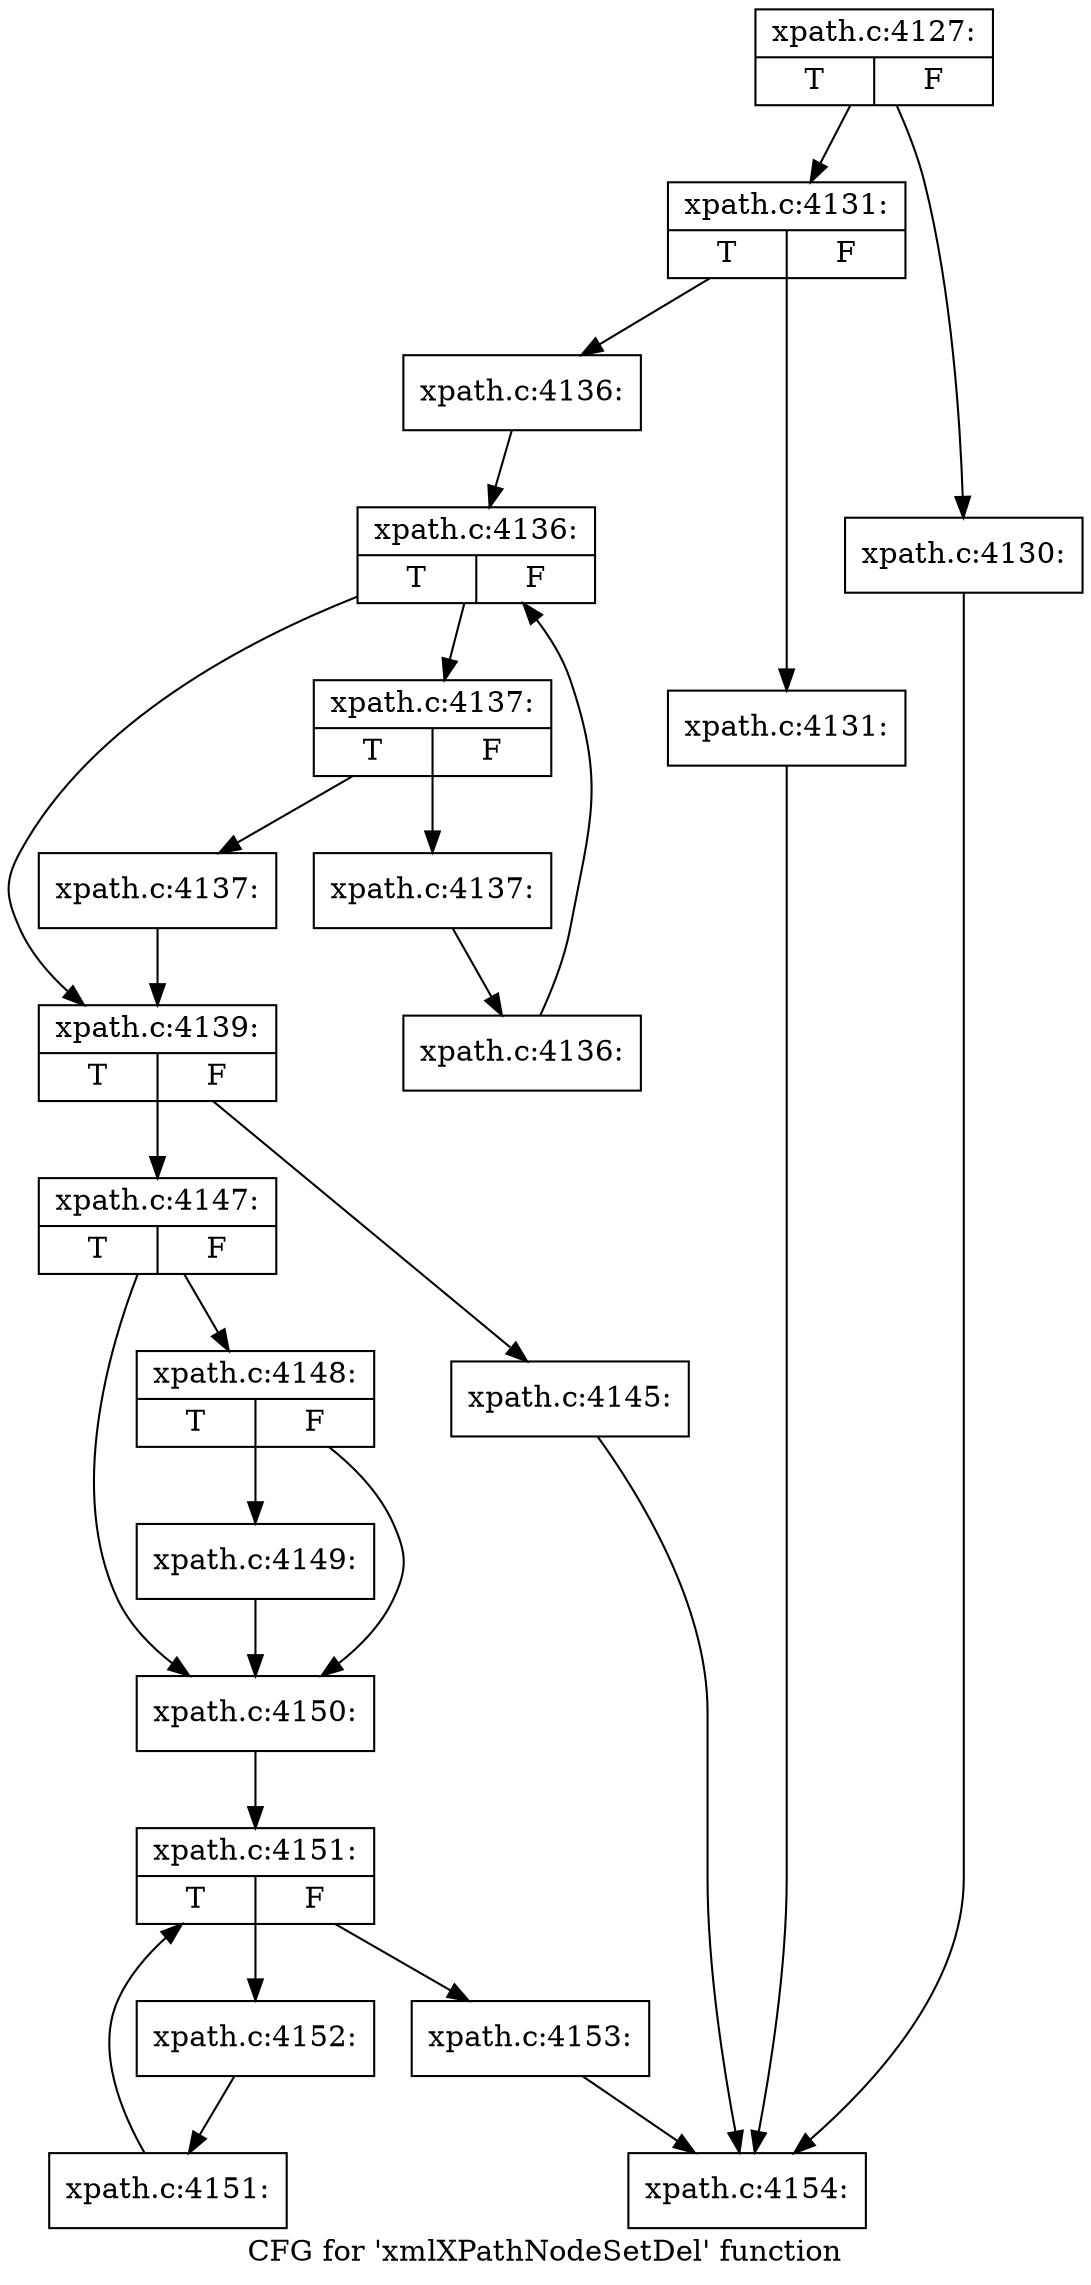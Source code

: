 digraph "CFG for 'xmlXPathNodeSetDel' function" {
	label="CFG for 'xmlXPathNodeSetDel' function";

	Node0x4777730 [shape=record,label="{xpath.c:4127:|{<s0>T|<s1>F}}"];
	Node0x4777730 -> Node0x48042a0;
	Node0x4777730 -> Node0x48042f0;
	Node0x48042a0 [shape=record,label="{xpath.c:4130:}"];
	Node0x48042a0 -> Node0x4803a60;
	Node0x48042f0 [shape=record,label="{xpath.c:4131:|{<s0>T|<s1>F}}"];
	Node0x48042f0 -> Node0x48046a0;
	Node0x48042f0 -> Node0x48046f0;
	Node0x48046a0 [shape=record,label="{xpath.c:4131:}"];
	Node0x48046a0 -> Node0x4803a60;
	Node0x48046f0 [shape=record,label="{xpath.c:4136:}"];
	Node0x48046f0 -> Node0x4804bd0;
	Node0x4804bd0 [shape=record,label="{xpath.c:4136:|{<s0>T|<s1>F}}"];
	Node0x4804bd0 -> Node0x4804eb0;
	Node0x4804bd0 -> Node0x4804a30;
	Node0x4804eb0 [shape=record,label="{xpath.c:4137:|{<s0>T|<s1>F}}"];
	Node0x4804eb0 -> Node0x4805310;
	Node0x4804eb0 -> Node0x4805360;
	Node0x4805310 [shape=record,label="{xpath.c:4137:}"];
	Node0x4805310 -> Node0x4804a30;
	Node0x4805360 [shape=record,label="{xpath.c:4137:}"];
	Node0x4805360 -> Node0x4804e20;
	Node0x4804e20 [shape=record,label="{xpath.c:4136:}"];
	Node0x4804e20 -> Node0x4804bd0;
	Node0x4804a30 [shape=record,label="{xpath.c:4139:|{<s0>T|<s1>F}}"];
	Node0x4804a30 -> Node0x4805c80;
	Node0x4804a30 -> Node0x4805cd0;
	Node0x4805c80 [shape=record,label="{xpath.c:4145:}"];
	Node0x4805c80 -> Node0x4803a60;
	Node0x4805cd0 [shape=record,label="{xpath.c:4147:|{<s0>T|<s1>F}}"];
	Node0x4805cd0 -> Node0x4806380;
	Node0x4805cd0 -> Node0x4806330;
	Node0x4806380 [shape=record,label="{xpath.c:4148:|{<s0>T|<s1>F}}"];
	Node0x4806380 -> Node0x48062e0;
	Node0x4806380 -> Node0x4806330;
	Node0x48062e0 [shape=record,label="{xpath.c:4149:}"];
	Node0x48062e0 -> Node0x4806330;
	Node0x4806330 [shape=record,label="{xpath.c:4150:}"];
	Node0x4806330 -> Node0x48078b0;
	Node0x48078b0 [shape=record,label="{xpath.c:4151:|{<s0>T|<s1>F}}"];
	Node0x48078b0 -> Node0x4807b90;
	Node0x48078b0 -> Node0x4807820;
	Node0x4807b90 [shape=record,label="{xpath.c:4152:}"];
	Node0x4807b90 -> Node0x4807b00;
	Node0x4807b00 [shape=record,label="{xpath.c:4151:}"];
	Node0x4807b00 -> Node0x48078b0;
	Node0x4807820 [shape=record,label="{xpath.c:4153:}"];
	Node0x4807820 -> Node0x4803a60;
	Node0x4803a60 [shape=record,label="{xpath.c:4154:}"];
}
